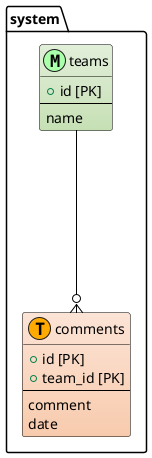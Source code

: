 @startuml ER

!define MAIN_ENTITY #E2EFDA-C6E0B4
!define MAIN_ENTITY_2 #FCE4D6-F8CBAD

!define MASTER_MARK_COLOR AAFFAA
!define TRANSACTION_MARK_COLOR FFAA00

skinparam class {
  BackgroundColor METAL
  BorderColor Black
  ArrowColor Black
}

package "system" as target_system {

  entity "teams" as team <<M,MASTER_MARK_COLOR>> MAIN_ENTITY {
    + id [PK]
    --
    name
  }

  entity "comments" as comment <<T,TRANSACTION_MARK_COLOR>> MAIN_ENTITY_2 {
    + id [PK]
    + team_id [PK]
    --
    comment
    date
  }
}

team ----o{ comment

@enduml